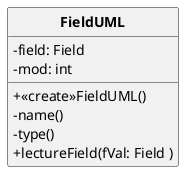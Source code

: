 @startuml

'UML GENERE PAR CODE :)

skinparam style strictuml
skinparam classAttributeIconSize 0
skinparam classFontStyle Bold
hide empty members

class FieldUML{
-field: Field
-mod: int
+<<create>>FieldUML()
-name()
-type()
+lectureField(fVal: Field )

}
@enduml
